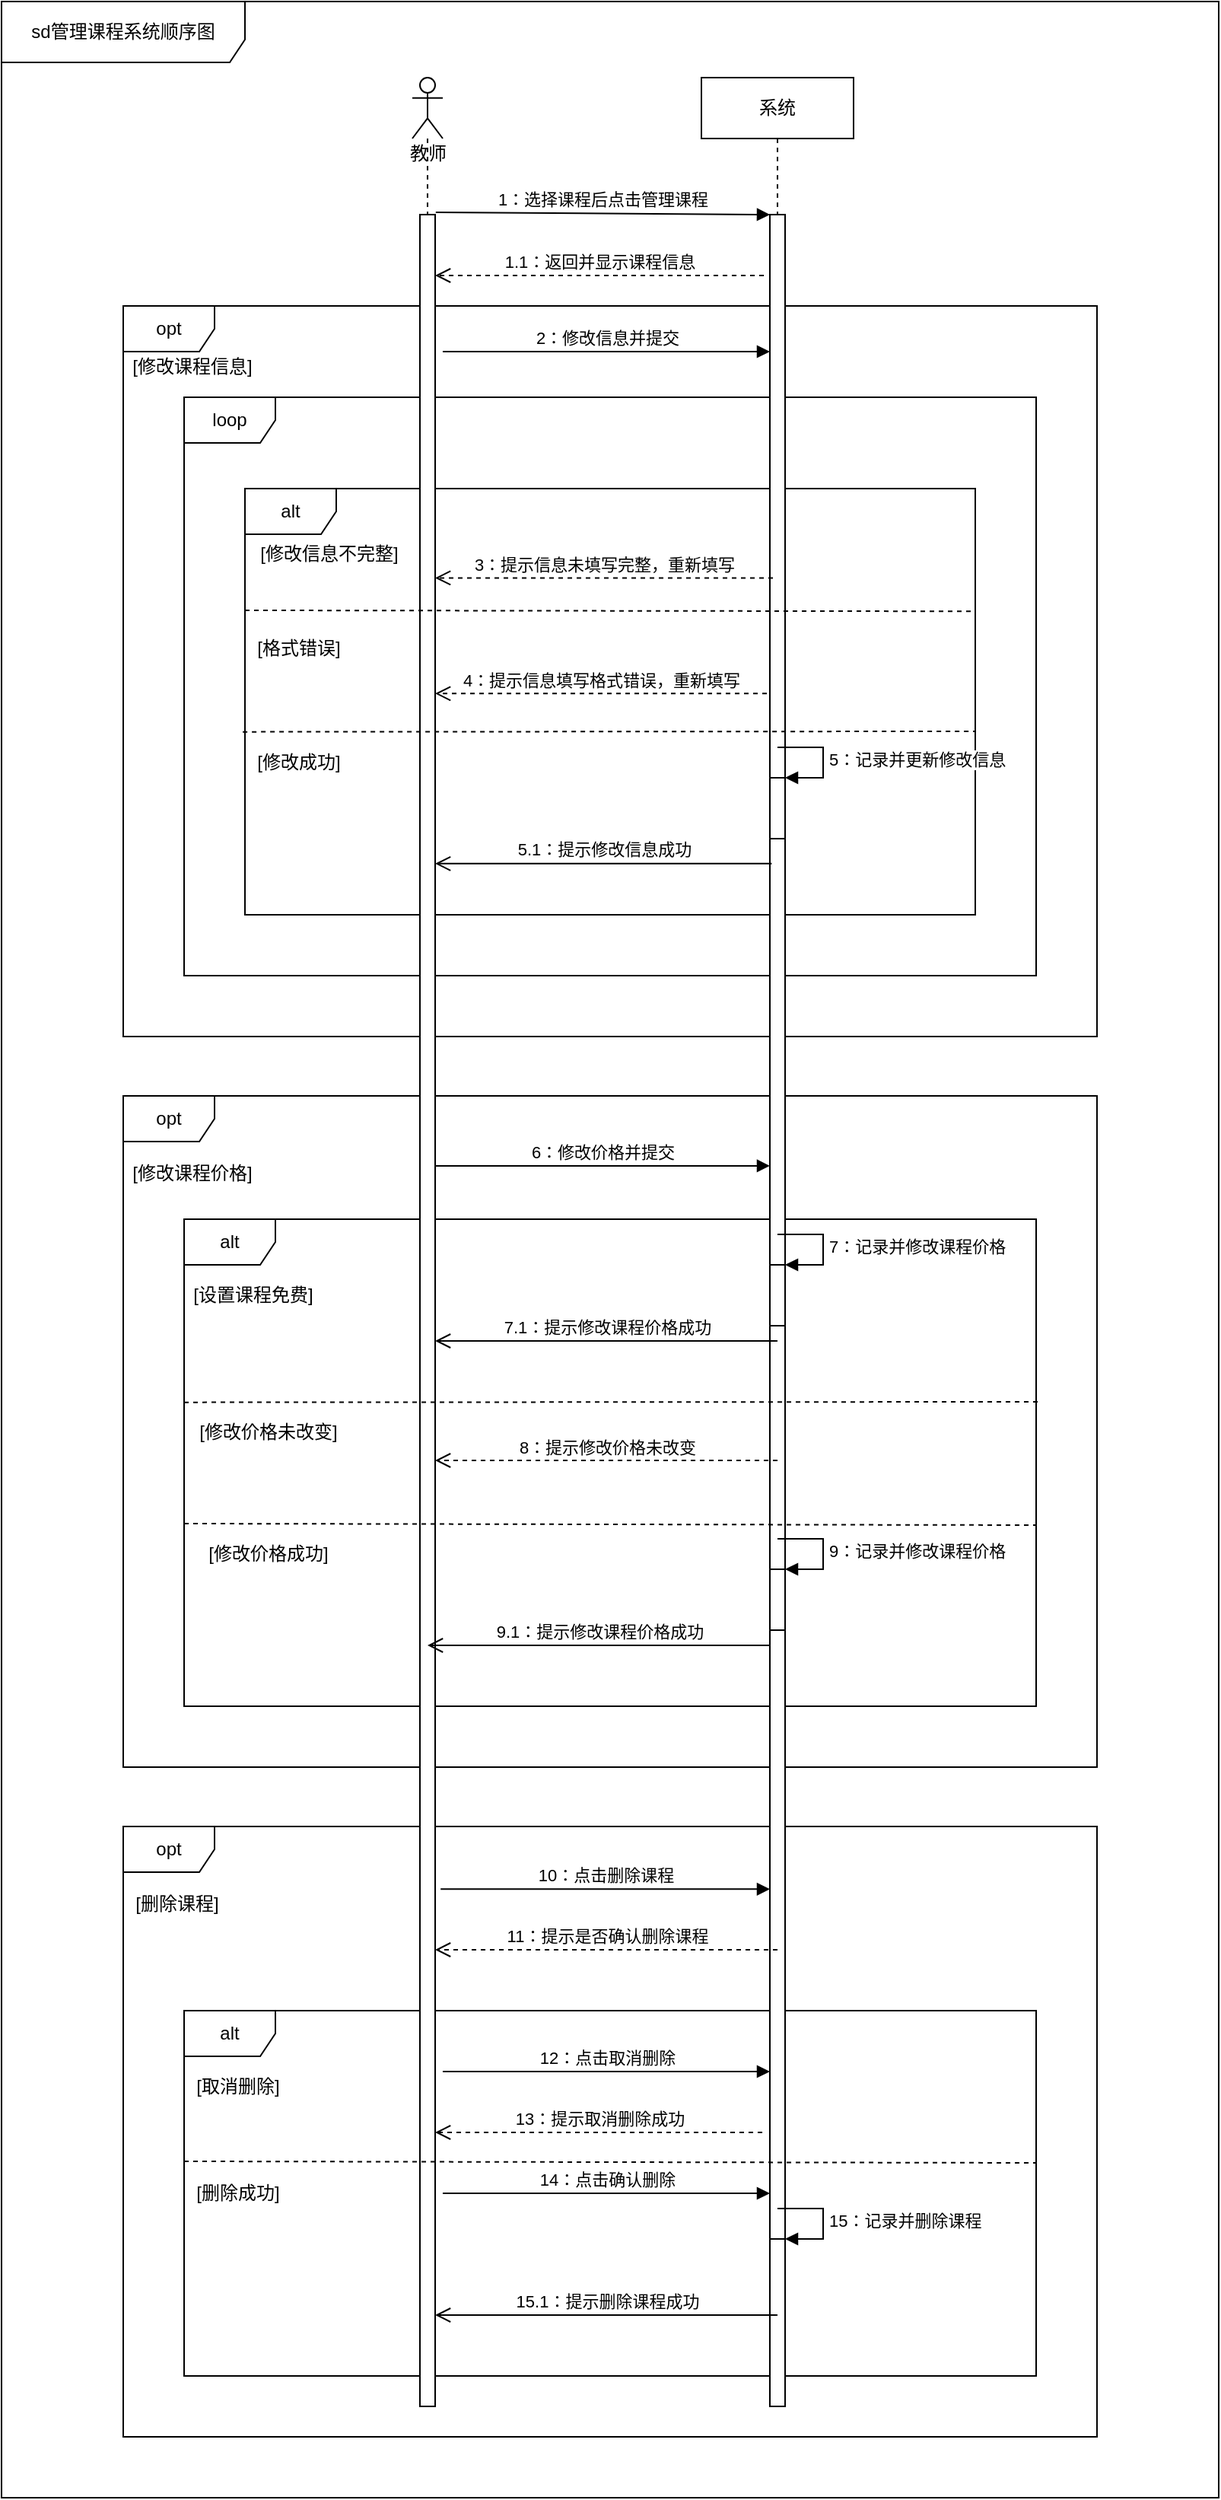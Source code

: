 <mxfile version="14.6.6" type="github" pages="2">
  <diagram name="7.6.1 管理课程系统顺序图" id="e7e014a7-5840-1c2e-5031-d8a46d1fe8dd">
    <mxGraphModel dx="1037" dy="588" grid="1" gridSize="10" guides="1" tooltips="1" connect="1" arrows="1" fold="1" page="1" pageScale="1" pageWidth="1169" pageHeight="826" background="#ffffff" math="0" shadow="0">
      <root>
        <mxCell id="0" />
        <mxCell id="1" parent="0" />
        <mxCell id="4sCztwYDgMuLWeKya2kD-41" value="sd管理课程系统顺序图" style="shape=umlFrame;whiteSpace=wrap;html=1;width=160;height=40;align=center;" vertex="1" parent="1">
          <mxGeometry x="80" y="40" width="800" height="1640" as="geometry" />
        </mxCell>
        <mxCell id="4sCztwYDgMuLWeKya2kD-99" value="opt" style="shape=umlFrame;whiteSpace=wrap;html=1;" vertex="1" parent="1">
          <mxGeometry x="160" y="1239" width="640" height="401" as="geometry" />
        </mxCell>
        <mxCell id="4sCztwYDgMuLWeKya2kD-106" value="alt" style="shape=umlFrame;whiteSpace=wrap;html=1;" vertex="1" parent="1">
          <mxGeometry x="200" y="1360" width="560" height="240" as="geometry" />
        </mxCell>
        <mxCell id="4sCztwYDgMuLWeKya2kD-78" value="opt" style="shape=umlFrame;whiteSpace=wrap;html=1;" vertex="1" parent="1">
          <mxGeometry x="160" y="759" width="640" height="441" as="geometry" />
        </mxCell>
        <mxCell id="4sCztwYDgMuLWeKya2kD-80" value="alt" style="shape=umlFrame;whiteSpace=wrap;html=1;" vertex="1" parent="1">
          <mxGeometry x="200" y="840" width="560" height="320" as="geometry" />
        </mxCell>
        <mxCell id="4sCztwYDgMuLWeKya2kD-53" value="opt" style="shape=umlFrame;whiteSpace=wrap;html=1;" vertex="1" parent="1">
          <mxGeometry x="160" y="240" width="640" height="480" as="geometry" />
        </mxCell>
        <mxCell id="4sCztwYDgMuLWeKya2kD-57" value="loop" style="shape=umlFrame;whiteSpace=wrap;html=1;" vertex="1" parent="1">
          <mxGeometry x="200" y="300" width="560" height="380" as="geometry" />
        </mxCell>
        <mxCell id="4sCztwYDgMuLWeKya2kD-62" value="alt" style="shape=umlFrame;whiteSpace=wrap;html=1;" vertex="1" parent="1">
          <mxGeometry x="240" y="360" width="480" height="280" as="geometry" />
        </mxCell>
        <mxCell id="4sCztwYDgMuLWeKya2kD-43" value="" style="shape=umlLifeline;participant=umlActor;perimeter=lifelinePerimeter;whiteSpace=wrap;html=1;container=1;collapsible=0;recursiveResize=0;verticalAlign=top;spacingTop=36;outlineConnect=0;align=center;" vertex="1" parent="1">
          <mxGeometry x="350" y="90" width="20" height="1530" as="geometry" />
        </mxCell>
        <mxCell id="4sCztwYDgMuLWeKya2kD-45" value="教师" style="text;html=1;resizable=0;autosize=1;align=center;verticalAlign=middle;points=[];fillColor=none;strokeColor=none;rounded=0;" vertex="1" parent="4sCztwYDgMuLWeKya2kD-43">
          <mxGeometry x="-10" y="40" width="40" height="20" as="geometry" />
        </mxCell>
        <mxCell id="4sCztwYDgMuLWeKya2kD-48" value="&lt;span style=&quot;color: rgba(0 , 0 , 0 , 0) ; font-family: monospace ; font-size: 0px&quot;&gt;%3CmxGraphModel%3E%3Croot%3E%3CmxCell%20id%3D%220%22%2F%3E%3CmxCell%20id%3D%221%22%20parent%3D%220%22%2F%3E%3CmxCell%20id%3D%222%22%20value%3D%22%22%20style%3D%22shape%3DumlLifeline%3Bparticipant%3DumlActor%3Bperimeter%3DlifelinePerimeter%3BwhiteSpace%3Dwrap%3Bhtml%3D1%3Bcontainer%3D1%3Bcollapsible%3D0%3BrecursiveResize%3D0%3BverticalAlign%3Dtop%3BspacingTop%3D36%3BoutlineConnect%3D0%3Balign%3Dcenter%3B%22%20vertex%3D%221%22%20parent%3D%221%22%3E%3CmxGeometry%20x%3D%22350%22%20y%3D%2290%22%20width%3D%2220%22%20height%3D%22750%22%20as%3D%22geometry%22%2F%3E%3C%2FmxCell%3E%3CmxCell%20id%3D%223%22%20value%3D%22%E6%95%99%E5%B8%88%22%20style%3D%22text%3Bhtml%3D1%3Bresizable%3D0%3Bautosize%3D1%3Balign%3Dcenter%3BverticalAlign%3Dmiddle%3Bpoints%3D%5B%5D%3BfillColor%3Dnone%3BstrokeColor%3Dnone%3Brounded%3D0%3B%22%20vertex%3D%221%22%20parent%3D%222%22%3E%3CmxGeometry%20x%3D%22-10%22%20y%3D%2240%22%20width%3D%2240%22%20height%3D%2220%22%20as%3D%22geometry%22%2F%3E%3C%2FmxCell%3E%3CmxCell%20id%3D%224%22%20value%3D%22%22%20style%3D%22html%3D1%3Bpoints%3D%5B%5D%3Bperimeter%3DorthogonalPerimeter%3B%22%20vertex%3D%221%22%20parent%3D%222%22%3E%3CmxGeometry%20x%3D%225%22%20y%3D%22110%22%20width%3D%2210%22%20height%3D%22240%22%20as%3D%22geometry%22%2F%3E%3C%2FmxCell%3E%3C%2Froot%3E%3C%2FmxGraphModel%3E&lt;/span&gt;" style="html=1;points=[];perimeter=orthogonalPerimeter;" vertex="1" parent="4sCztwYDgMuLWeKya2kD-43">
          <mxGeometry x="5" y="90" width="10" height="1440" as="geometry" />
        </mxCell>
        <mxCell id="4sCztwYDgMuLWeKya2kD-47" value="系统" style="shape=umlLifeline;perimeter=lifelinePerimeter;whiteSpace=wrap;html=1;container=1;collapsible=0;recursiveResize=0;outlineConnect=0;" vertex="1" parent="1">
          <mxGeometry x="540" y="90" width="100" height="1530" as="geometry" />
        </mxCell>
        <mxCell id="4sCztwYDgMuLWeKya2kD-52" value="&lt;span style=&quot;color: rgba(0 , 0 , 0 , 0) ; font-family: monospace ; font-size: 0px&quot;&gt;%3CmxGraphModel%3E%3Croot%3E%3CmxCell%20id%3D%220%22%2F%3E%3CmxCell%20id%3D%221%22%20parent%3D%220%22%2F%3E%3CmxCell%20id%3D%222%22%20value%3D%22%22%20style%3D%22shape%3DumlLifeline%3Bparticipant%3DumlActor%3Bperimeter%3DlifelinePerimeter%3BwhiteSpace%3Dwrap%3Bhtml%3D1%3Bcontainer%3D1%3Bcollapsible%3D0%3BrecursiveResize%3D0%3BverticalAlign%3Dtop%3BspacingTop%3D36%3BoutlineConnect%3D0%3Balign%3Dcenter%3B%22%20vertex%3D%221%22%20parent%3D%221%22%3E%3CmxGeometry%20x%3D%22350%22%20y%3D%2290%22%20width%3D%2220%22%20height%3D%22750%22%20as%3D%22geometry%22%2F%3E%3C%2FmxCell%3E%3CmxCell%20id%3D%223%22%20value%3D%22%E6%95%99%E5%B8%88%22%20style%3D%22text%3Bhtml%3D1%3Bresizable%3D0%3Bautosize%3D1%3Balign%3Dcenter%3BverticalAlign%3Dmiddle%3Bpoints%3D%5B%5D%3BfillColor%3Dnone%3BstrokeColor%3Dnone%3Brounded%3D0%3B%22%20vertex%3D%221%22%20parent%3D%222%22%3E%3CmxGeometry%20x%3D%22-10%22%20y%3D%2240%22%20width%3D%2240%22%20height%3D%2220%22%20as%3D%22geometry%22%2F%3E%3C%2FmxCell%3E%3CmxCell%20id%3D%224%22%20value%3D%22%22%20style%3D%22html%3D1%3Bpoints%3D%5B%5D%3Bperimeter%3DorthogonalPerimeter%3B%22%20vertex%3D%221%22%20parent%3D%222%22%3E%3CmxGeometry%20x%3D%225%22%20y%3D%22110%22%20width%3D%2210%22%20height%3D%22240%22%20as%3D%22geometry%22%2F%3E%3C%2FmxCell%3E%3C%2Froot%3E%3C%2FmxGraphModel%3E&lt;/span&gt;" style="html=1;points=[];perimeter=orthogonalPerimeter;" vertex="1" parent="4sCztwYDgMuLWeKya2kD-47">
          <mxGeometry x="45" y="90" width="10" height="1380" as="geometry" />
        </mxCell>
        <mxCell id="4sCztwYDgMuLWeKya2kD-75" value="" style="html=1;points=[];perimeter=orthogonalPerimeter;" vertex="1" parent="4sCztwYDgMuLWeKya2kD-47">
          <mxGeometry x="45" y="460" width="10" height="40" as="geometry" />
        </mxCell>
        <mxCell id="4sCztwYDgMuLWeKya2kD-76" value="5：记录并更新修改信息" style="edgeStyle=orthogonalEdgeStyle;html=1;align=left;spacingLeft=2;endArrow=block;rounded=0;entryX=1;entryY=0;" edge="1" target="4sCztwYDgMuLWeKya2kD-75" parent="4sCztwYDgMuLWeKya2kD-47">
          <mxGeometry relative="1" as="geometry">
            <mxPoint x="50" y="440" as="sourcePoint" />
            <Array as="points">
              <mxPoint x="80" y="440" />
            </Array>
          </mxGeometry>
        </mxCell>
        <mxCell id="4sCztwYDgMuLWeKya2kD-87" value="" style="html=1;points=[];perimeter=orthogonalPerimeter;" vertex="1" parent="4sCztwYDgMuLWeKya2kD-47">
          <mxGeometry x="45" y="780" width="10" height="40" as="geometry" />
        </mxCell>
        <mxCell id="4sCztwYDgMuLWeKya2kD-88" value="7：记录并修改课程价格" style="edgeStyle=orthogonalEdgeStyle;html=1;align=left;spacingLeft=2;endArrow=block;rounded=0;entryX=1;entryY=0;" edge="1" target="4sCztwYDgMuLWeKya2kD-87" parent="4sCztwYDgMuLWeKya2kD-47">
          <mxGeometry relative="1" as="geometry">
            <mxPoint x="50" y="760" as="sourcePoint" />
            <Array as="points">
              <mxPoint x="80" y="760" />
            </Array>
          </mxGeometry>
        </mxCell>
        <mxCell id="4sCztwYDgMuLWeKya2kD-95" value="" style="html=1;points=[];perimeter=orthogonalPerimeter;" vertex="1" parent="4sCztwYDgMuLWeKya2kD-47">
          <mxGeometry x="45" y="980" width="10" height="40" as="geometry" />
        </mxCell>
        <mxCell id="4sCztwYDgMuLWeKya2kD-96" value="9：记录并修改课程价格" style="edgeStyle=orthogonalEdgeStyle;html=1;align=left;spacingLeft=2;endArrow=block;rounded=0;entryX=1;entryY=0;" edge="1" target="4sCztwYDgMuLWeKya2kD-95" parent="4sCztwYDgMuLWeKya2kD-47">
          <mxGeometry relative="1" as="geometry">
            <mxPoint x="50" y="960" as="sourcePoint" />
            <Array as="points">
              <mxPoint x="80" y="960" />
            </Array>
          </mxGeometry>
        </mxCell>
        <mxCell id="4sCztwYDgMuLWeKya2kD-115" value="" style="html=1;points=[];perimeter=orthogonalPerimeter;" vertex="1" parent="4sCztwYDgMuLWeKya2kD-47">
          <mxGeometry x="45" y="1420" width="10" height="110" as="geometry" />
        </mxCell>
        <mxCell id="4sCztwYDgMuLWeKya2kD-116" value="15：记录并删除课程" style="edgeStyle=orthogonalEdgeStyle;html=1;align=left;spacingLeft=2;endArrow=block;rounded=0;entryX=1;entryY=0;" edge="1" target="4sCztwYDgMuLWeKya2kD-115" parent="4sCztwYDgMuLWeKya2kD-47">
          <mxGeometry relative="1" as="geometry">
            <mxPoint x="50" y="1400" as="sourcePoint" />
            <Array as="points">
              <mxPoint x="80" y="1400" />
            </Array>
          </mxGeometry>
        </mxCell>
        <mxCell id="4sCztwYDgMuLWeKya2kD-54" value="1：选择课程后点击管理课程" style="html=1;verticalAlign=bottom;endArrow=block;exitX=1.04;exitY=-0.001;exitDx=0;exitDy=0;exitPerimeter=0;" edge="1" parent="1" source="4sCztwYDgMuLWeKya2kD-48" target="4sCztwYDgMuLWeKya2kD-52">
          <mxGeometry width="80" relative="1" as="geometry">
            <mxPoint x="430" y="320" as="sourcePoint" />
            <mxPoint x="510" y="320" as="targetPoint" />
          </mxGeometry>
        </mxCell>
        <mxCell id="4sCztwYDgMuLWeKya2kD-56" value="1.1：返回并显示课程信息" style="html=1;verticalAlign=bottom;endArrow=open;dashed=1;endSize=8;" edge="1" parent="1" target="4sCztwYDgMuLWeKya2kD-48">
          <mxGeometry relative="1" as="geometry">
            <mxPoint x="581" y="220" as="sourcePoint" />
            <mxPoint x="430" y="320" as="targetPoint" />
          </mxGeometry>
        </mxCell>
        <mxCell id="4sCztwYDgMuLWeKya2kD-58" value="2：修改信息并提交" style="html=1;verticalAlign=bottom;endArrow=block;" edge="1" parent="1" target="4sCztwYDgMuLWeKya2kD-52">
          <mxGeometry width="80" relative="1" as="geometry">
            <mxPoint x="370" y="270" as="sourcePoint" />
            <mxPoint x="450" y="260" as="targetPoint" />
          </mxGeometry>
        </mxCell>
        <mxCell id="4sCztwYDgMuLWeKya2kD-61" value="[修改课程信息]" style="text;html=1;resizable=0;autosize=1;align=center;verticalAlign=middle;points=[];fillColor=none;strokeColor=none;rounded=0;" vertex="1" parent="1">
          <mxGeometry x="160" y="270" width="90" height="20" as="geometry" />
        </mxCell>
        <mxCell id="4sCztwYDgMuLWeKya2kD-63" value="[修改信息不完整]" style="text;html=1;resizable=0;autosize=1;align=center;verticalAlign=middle;points=[];fillColor=none;strokeColor=none;rounded=0;" vertex="1" parent="1">
          <mxGeometry x="240" y="393" width="110" height="20" as="geometry" />
        </mxCell>
        <mxCell id="4sCztwYDgMuLWeKya2kD-64" value="3：提示信息未填写完整，重新填写" style="html=1;verticalAlign=bottom;endArrow=open;dashed=1;endSize=8;exitX=0.2;exitY=0.173;exitDx=0;exitDy=0;exitPerimeter=0;" edge="1" parent="1" source="4sCztwYDgMuLWeKya2kD-52" target="4sCztwYDgMuLWeKya2kD-48">
          <mxGeometry relative="1" as="geometry">
            <mxPoint x="510" y="500" as="sourcePoint" />
            <mxPoint x="430" y="500" as="targetPoint" />
          </mxGeometry>
        </mxCell>
        <mxCell id="4sCztwYDgMuLWeKya2kD-66" value="" style="endArrow=none;dashed=1;endFill=0;endSize=12;html=1;entryX=1;entryY=0.288;entryDx=0;entryDy=0;entryPerimeter=0;" edge="1" parent="1" target="4sCztwYDgMuLWeKya2kD-62">
          <mxGeometry width="160" relative="1" as="geometry">
            <mxPoint x="240" y="440" as="sourcePoint" />
            <mxPoint x="550" y="500" as="targetPoint" />
          </mxGeometry>
        </mxCell>
        <mxCell id="4sCztwYDgMuLWeKya2kD-68" value="[格式错误]" style="text;html=1;resizable=0;autosize=1;align=center;verticalAlign=middle;points=[];fillColor=none;strokeColor=none;rounded=0;" vertex="1" parent="1">
          <mxGeometry x="240" y="455" width="70" height="20" as="geometry" />
        </mxCell>
        <mxCell id="4sCztwYDgMuLWeKya2kD-69" value="4：提示信息填写格式错误，重新填写" style="html=1;verticalAlign=bottom;endArrow=open;dashed=1;endSize=8;exitX=-0.2;exitY=0.228;exitDx=0;exitDy=0;exitPerimeter=0;" edge="1" parent="1" source="4sCztwYDgMuLWeKya2kD-52" target="4sCztwYDgMuLWeKya2kD-48">
          <mxGeometry relative="1" as="geometry">
            <mxPoint x="510" y="500" as="sourcePoint" />
            <mxPoint x="430" y="500" as="targetPoint" />
          </mxGeometry>
        </mxCell>
        <mxCell id="4sCztwYDgMuLWeKya2kD-70" value="" style="endArrow=none;dashed=1;endFill=0;endSize=12;html=1;entryX=1.003;entryY=0.249;entryDx=0;entryDy=0;entryPerimeter=0;" edge="1" parent="1">
          <mxGeometry width="160" relative="1" as="geometry">
            <mxPoint x="238.56" y="519.82" as="sourcePoint" />
            <mxPoint x="720" y="519.5" as="targetPoint" />
          </mxGeometry>
        </mxCell>
        <mxCell id="4sCztwYDgMuLWeKya2kD-71" value="[修改成功]" style="text;html=1;resizable=0;autosize=1;align=center;verticalAlign=middle;points=[];fillColor=none;strokeColor=none;rounded=0;" vertex="1" parent="1">
          <mxGeometry x="240" y="530" width="70" height="20" as="geometry" />
        </mxCell>
        <mxCell id="4sCztwYDgMuLWeKya2kD-72" value="5.1：提示修改信息成功" style="html=1;verticalAlign=bottom;endArrow=open;endSize=8;exitX=0.12;exitY=0.309;exitDx=0;exitDy=0;exitPerimeter=0;" edge="1" parent="1" source="4sCztwYDgMuLWeKya2kD-52" target="4sCztwYDgMuLWeKya2kD-48">
          <mxGeometry relative="1" as="geometry">
            <mxPoint x="510" y="500" as="sourcePoint" />
            <mxPoint x="430" y="500" as="targetPoint" />
          </mxGeometry>
        </mxCell>
        <mxCell id="4sCztwYDgMuLWeKya2kD-79" value="[修改课程价格]" style="text;html=1;resizable=0;autosize=1;align=center;verticalAlign=middle;points=[];fillColor=none;strokeColor=none;rounded=0;" vertex="1" parent="1">
          <mxGeometry x="160" y="800" width="90" height="20" as="geometry" />
        </mxCell>
        <mxCell id="4sCztwYDgMuLWeKya2kD-82" value="[设置课程免费]" style="text;html=1;resizable=0;autosize=1;align=center;verticalAlign=middle;points=[];fillColor=none;strokeColor=none;rounded=0;" vertex="1" parent="1">
          <mxGeometry x="200" y="880" width="90" height="20" as="geometry" />
        </mxCell>
        <mxCell id="4sCztwYDgMuLWeKya2kD-83" value="6：修改价格并提交" style="html=1;verticalAlign=bottom;endArrow=block;exitX=1.04;exitY=0.434;exitDx=0;exitDy=0;exitPerimeter=0;" edge="1" parent="1" source="4sCztwYDgMuLWeKya2kD-48" target="4sCztwYDgMuLWeKya2kD-52">
          <mxGeometry width="80" relative="1" as="geometry">
            <mxPoint x="430" y="1110" as="sourcePoint" />
            <mxPoint x="510" y="1110" as="targetPoint" />
          </mxGeometry>
        </mxCell>
        <mxCell id="4sCztwYDgMuLWeKya2kD-89" value="7.1：提示修改课程价格成功" style="html=1;verticalAlign=bottom;endArrow=open;endSize=8;" edge="1" parent="1" target="4sCztwYDgMuLWeKya2kD-48">
          <mxGeometry relative="1" as="geometry">
            <mxPoint x="590" y="920" as="sourcePoint" />
            <mxPoint x="510" y="920" as="targetPoint" />
          </mxGeometry>
        </mxCell>
        <mxCell id="4sCztwYDgMuLWeKya2kD-90" value="" style="endArrow=none;dashed=1;endFill=0;endSize=12;html=1;" edge="1" parent="1">
          <mxGeometry width="160" relative="1" as="geometry">
            <mxPoint x="200.0" y="960.32" as="sourcePoint" />
            <mxPoint x="761" y="960" as="targetPoint" />
          </mxGeometry>
        </mxCell>
        <mxCell id="4sCztwYDgMuLWeKya2kD-91" value="[修改价格未改变]" style="text;html=1;resizable=0;autosize=1;align=center;verticalAlign=middle;points=[];fillColor=none;strokeColor=none;rounded=0;" vertex="1" parent="1">
          <mxGeometry x="200" y="970" width="110" height="20" as="geometry" />
        </mxCell>
        <mxCell id="4sCztwYDgMuLWeKya2kD-92" value="8：提示修改价格未改变" style="html=1;verticalAlign=bottom;endArrow=open;dashed=1;endSize=8;" edge="1" parent="1" target="4sCztwYDgMuLWeKya2kD-48">
          <mxGeometry relative="1" as="geometry">
            <mxPoint x="590" y="998.5" as="sourcePoint" />
            <mxPoint x="510" y="998.5" as="targetPoint" />
          </mxGeometry>
        </mxCell>
        <mxCell id="4sCztwYDgMuLWeKya2kD-93" value="" style="endArrow=none;dashed=1;endFill=0;endSize=12;html=1;entryX=1;entryY=0.337;entryDx=0;entryDy=0;entryPerimeter=0;" edge="1" parent="1">
          <mxGeometry width="160" relative="1" as="geometry">
            <mxPoint x="200" y="1040" as="sourcePoint" />
            <mxPoint x="760" y="1041" as="targetPoint" />
          </mxGeometry>
        </mxCell>
        <mxCell id="4sCztwYDgMuLWeKya2kD-94" value="[修改价格成功]" style="text;html=1;resizable=0;autosize=1;align=center;verticalAlign=middle;points=[];fillColor=none;strokeColor=none;rounded=0;" vertex="1" parent="1">
          <mxGeometry x="210" y="1050" width="90" height="20" as="geometry" />
        </mxCell>
        <mxCell id="4sCztwYDgMuLWeKya2kD-98" value="9.1：提示修改课程价格成功" style="html=1;verticalAlign=bottom;endArrow=open;endSize=8;" edge="1" parent="1">
          <mxGeometry relative="1" as="geometry">
            <mxPoint x="585" y="1120" as="sourcePoint" />
            <mxPoint x="360" y="1120" as="targetPoint" />
          </mxGeometry>
        </mxCell>
        <mxCell id="4sCztwYDgMuLWeKya2kD-101" value="[删除课程]" style="text;html=1;resizable=0;autosize=1;align=center;verticalAlign=middle;points=[];fillColor=none;strokeColor=none;rounded=0;" vertex="1" parent="1">
          <mxGeometry x="160" y="1280" width="70" height="20" as="geometry" />
        </mxCell>
        <mxCell id="4sCztwYDgMuLWeKya2kD-104" value="10：点击删除课程" style="html=1;verticalAlign=bottom;endArrow=block;exitX=1.36;exitY=0.764;exitDx=0;exitDy=0;exitPerimeter=0;" edge="1" parent="1" source="4sCztwYDgMuLWeKya2kD-48" target="4sCztwYDgMuLWeKya2kD-52">
          <mxGeometry width="80" relative="1" as="geometry">
            <mxPoint x="430" y="1300" as="sourcePoint" />
            <mxPoint x="510" y="1300" as="targetPoint" />
          </mxGeometry>
        </mxCell>
        <mxCell id="4sCztwYDgMuLWeKya2kD-105" value="11：提示是否确认删除课程" style="html=1;verticalAlign=bottom;endArrow=open;dashed=1;endSize=8;" edge="1" parent="1" target="4sCztwYDgMuLWeKya2kD-48">
          <mxGeometry relative="1" as="geometry">
            <mxPoint x="590" y="1320" as="sourcePoint" />
            <mxPoint x="510" y="1320" as="targetPoint" />
          </mxGeometry>
        </mxCell>
        <mxCell id="4sCztwYDgMuLWeKya2kD-107" value="[取消删除]" style="text;html=1;resizable=0;autosize=1;align=center;verticalAlign=middle;points=[];fillColor=none;strokeColor=none;rounded=0;" vertex="1" parent="1">
          <mxGeometry x="200" y="1400" width="70" height="20" as="geometry" />
        </mxCell>
        <mxCell id="4sCztwYDgMuLWeKya2kD-109" value="12：点击取消删除" style="html=1;verticalAlign=bottom;endArrow=block;" edge="1" parent="1" target="4sCztwYDgMuLWeKya2kD-52">
          <mxGeometry width="80" relative="1" as="geometry">
            <mxPoint x="370" y="1400" as="sourcePoint" />
            <mxPoint x="450" y="1400" as="targetPoint" />
          </mxGeometry>
        </mxCell>
        <mxCell id="4sCztwYDgMuLWeKya2kD-111" value="13：提示取消删除成功" style="html=1;verticalAlign=bottom;endArrow=open;dashed=1;endSize=8;" edge="1" parent="1" target="4sCztwYDgMuLWeKya2kD-48">
          <mxGeometry relative="1" as="geometry">
            <mxPoint x="580" y="1440" as="sourcePoint" />
            <mxPoint x="500" y="1440" as="targetPoint" />
          </mxGeometry>
        </mxCell>
        <mxCell id="4sCztwYDgMuLWeKya2kD-112" value="" style="endArrow=none;dashed=1;endFill=0;endSize=12;html=1;entryX=1;entryY=0.337;entryDx=0;entryDy=0;entryPerimeter=0;" edge="1" parent="1">
          <mxGeometry width="160" relative="1" as="geometry">
            <mxPoint x="200" y="1459" as="sourcePoint" />
            <mxPoint x="760" y="1460" as="targetPoint" />
          </mxGeometry>
        </mxCell>
        <mxCell id="4sCztwYDgMuLWeKya2kD-114" value="14：点击确认删除" style="html=1;verticalAlign=bottom;endArrow=block;" edge="1" parent="1" target="4sCztwYDgMuLWeKya2kD-52">
          <mxGeometry width="80" relative="1" as="geometry">
            <mxPoint x="370" y="1480" as="sourcePoint" />
            <mxPoint x="450" y="1480" as="targetPoint" />
          </mxGeometry>
        </mxCell>
        <mxCell id="4sCztwYDgMuLWeKya2kD-118" value="15.1：提示删除课程成功" style="html=1;verticalAlign=bottom;endArrow=open;endSize=8;" edge="1" parent="1" target="4sCztwYDgMuLWeKya2kD-48">
          <mxGeometry relative="1" as="geometry">
            <mxPoint x="590" y="1560" as="sourcePoint" />
            <mxPoint x="510" y="1560" as="targetPoint" />
          </mxGeometry>
        </mxCell>
        <mxCell id="4sCztwYDgMuLWeKya2kD-119" value="[删除成功]" style="text;html=1;resizable=0;autosize=1;align=center;verticalAlign=middle;points=[];fillColor=none;strokeColor=none;rounded=0;" vertex="1" parent="1">
          <mxGeometry x="200" y="1470" width="70" height="20" as="geometry" />
        </mxCell>
      </root>
    </mxGraphModel>
  </diagram>
  <diagram id="AeTaEVn8hLgq93oTbUsJ" name="7.5.2 创建课程顺序图">
    <mxGraphModel dx="1037" dy="588" grid="1" gridSize="10" guides="1" tooltips="1" connect="1" arrows="1" fold="1" page="1" pageScale="1" pageWidth="850" pageHeight="1100" math="0" shadow="0">
      <root>
        <mxCell id="EA0ftvZLlFb6rYDX7UKK-0" />
        <mxCell id="EA0ftvZLlFb6rYDX7UKK-1" parent="EA0ftvZLlFb6rYDX7UKK-0" />
        <mxCell id="vJO4oYFE7CaZqxxiexL5-0" value="sd创建课程顺序图" style="shape=umlFrame;whiteSpace=wrap;html=1;width=160;height=40;" vertex="1" parent="EA0ftvZLlFb6rYDX7UKK-1">
          <mxGeometry x="40" y="40" width="720" height="600" as="geometry" />
        </mxCell>
        <mxCell id="vJO4oYFE7CaZqxxiexL5-12" value="loop" style="shape=umlFrame;whiteSpace=wrap;html=1;" vertex="1" parent="EA0ftvZLlFb6rYDX7UKK-1">
          <mxGeometry x="80" y="220" width="640" height="380" as="geometry" />
        </mxCell>
        <mxCell id="vJO4oYFE7CaZqxxiexL5-14" value="alt" style="shape=umlFrame;whiteSpace=wrap;html=1;width=50;height=30;" vertex="1" parent="EA0ftvZLlFb6rYDX7UKK-1">
          <mxGeometry x="120" y="280" width="560" height="280" as="geometry" />
        </mxCell>
        <mxCell id="vJO4oYFE7CaZqxxiexL5-1" value="" style="shape=umlLifeline;participant=umlActor;perimeter=lifelinePerimeter;whiteSpace=wrap;html=1;container=1;collapsible=0;recursiveResize=0;verticalAlign=top;spacingTop=36;outlineConnect=0;" vertex="1" parent="EA0ftvZLlFb6rYDX7UKK-1">
          <mxGeometry x="210" y="90" width="30" height="540" as="geometry" />
        </mxCell>
        <mxCell id="vJO4oYFE7CaZqxxiexL5-2" value="教师" style="text;html=1;resizable=0;autosize=1;align=center;verticalAlign=middle;points=[];fillColor=none;strokeColor=none;rounded=0;" vertex="1" parent="vJO4oYFE7CaZqxxiexL5-1">
          <mxGeometry x="-5" y="40" width="40" height="20" as="geometry" />
        </mxCell>
        <mxCell id="vJO4oYFE7CaZqxxiexL5-7" value="" style="html=1;points=[];perimeter=orthogonalPerimeter;" vertex="1" parent="vJO4oYFE7CaZqxxiexL5-1">
          <mxGeometry x="10" y="70" width="10" height="440" as="geometry" />
        </mxCell>
        <mxCell id="vJO4oYFE7CaZqxxiexL5-4" value="系统" style="shape=umlLifeline;perimeter=lifelinePerimeter;whiteSpace=wrap;html=1;container=1;collapsible=0;recursiveResize=0;outlineConnect=0;" vertex="1" parent="EA0ftvZLlFb6rYDX7UKK-1">
          <mxGeometry x="350" y="90" width="100" height="540" as="geometry" />
        </mxCell>
        <mxCell id="vJO4oYFE7CaZqxxiexL5-5" value="课程" style="shape=umlLifeline;perimeter=lifelinePerimeter;whiteSpace=wrap;html=1;container=1;collapsible=0;recursiveResize=0;outlineConnect=0;" vertex="1" parent="EA0ftvZLlFb6rYDX7UKK-1">
          <mxGeometry x="540" y="90" width="100" height="540" as="geometry" />
        </mxCell>
        <mxCell id="vJO4oYFE7CaZqxxiexL5-9" value="" style="html=1;points=[];perimeter=orthogonalPerimeter;" vertex="1" parent="vJO4oYFE7CaZqxxiexL5-5">
          <mxGeometry x="45" y="70" width="10" height="440" as="geometry" />
        </mxCell>
        <mxCell id="vJO4oYFE7CaZqxxiexL5-8" value="" style="html=1;points=[];perimeter=orthogonalPerimeter;" vertex="1" parent="EA0ftvZLlFb6rYDX7UKK-1">
          <mxGeometry x="395" y="160" width="10" height="440" as="geometry" />
        </mxCell>
        <mxCell id="vJO4oYFE7CaZqxxiexL5-10" value="1：点击创建课程" style="html=1;verticalAlign=bottom;endArrow=block;" edge="1" parent="EA0ftvZLlFb6rYDX7UKK-1" target="vJO4oYFE7CaZqxxiexL5-8">
          <mxGeometry width="80" relative="1" as="geometry">
            <mxPoint x="220" y="160" as="sourcePoint" />
            <mxPoint x="300" y="160" as="targetPoint" />
          </mxGeometry>
        </mxCell>
        <mxCell id="vJO4oYFE7CaZqxxiexL5-11" value="1.1：返回课程信息空白表单" style="html=1;verticalAlign=bottom;endArrow=open;dashed=1;endSize=8;" edge="1" parent="EA0ftvZLlFb6rYDX7UKK-1" target="vJO4oYFE7CaZqxxiexL5-7">
          <mxGeometry relative="1" as="geometry">
            <mxPoint x="395" y="200" as="sourcePoint" />
            <mxPoint x="315" y="200" as="targetPoint" />
          </mxGeometry>
        </mxCell>
        <mxCell id="vJO4oYFE7CaZqxxiexL5-13" value="2：填写表单并提交" style="html=1;verticalAlign=bottom;endArrow=block;exitX=1.02;exitY=0.177;exitDx=0;exitDy=0;exitPerimeter=0;" edge="1" parent="EA0ftvZLlFb6rYDX7UKK-1" source="vJO4oYFE7CaZqxxiexL5-7" target="vJO4oYFE7CaZqxxiexL5-8">
          <mxGeometry width="80" relative="1" as="geometry">
            <mxPoint x="380" y="290" as="sourcePoint" />
            <mxPoint x="460" y="290" as="targetPoint" />
          </mxGeometry>
        </mxCell>
        <mxCell id="vJO4oYFE7CaZqxxiexL5-15" value="[未填写完整]" style="text;html=1;resizable=0;autosize=1;align=center;verticalAlign=middle;points=[];fillColor=none;strokeColor=none;rounded=0;" vertex="1" parent="EA0ftvZLlFb6rYDX7UKK-1">
          <mxGeometry x="120" y="310" width="80" height="20" as="geometry" />
        </mxCell>
        <mxCell id="vJO4oYFE7CaZqxxiexL5-16" value="3：提示信息未填写完整" style="html=1;verticalAlign=bottom;endArrow=open;dashed=1;endSize=8;" edge="1" parent="EA0ftvZLlFb6rYDX7UKK-1" target="vJO4oYFE7CaZqxxiexL5-7">
          <mxGeometry relative="1" as="geometry">
            <mxPoint x="395" y="319.5" as="sourcePoint" />
            <mxPoint x="315" y="319.5" as="targetPoint" />
          </mxGeometry>
        </mxCell>
        <mxCell id="vJO4oYFE7CaZqxxiexL5-18" value="" style="endArrow=none;dashed=1;endFill=0;endSize=12;html=1;exitX=-0.005;exitY=0.237;exitDx=0;exitDy=0;exitPerimeter=0;entryX=0.998;entryY=0.239;entryDx=0;entryDy=0;entryPerimeter=0;" edge="1" parent="EA0ftvZLlFb6rYDX7UKK-1" source="vJO4oYFE7CaZqxxiexL5-14" target="vJO4oYFE7CaZqxxiexL5-14">
          <mxGeometry width="160" relative="1" as="geometry">
            <mxPoint x="340" y="360" as="sourcePoint" />
            <mxPoint x="500" y="360" as="targetPoint" />
          </mxGeometry>
        </mxCell>
        <mxCell id="vJO4oYFE7CaZqxxiexL5-19" value="[格式错误]" style="text;html=1;resizable=0;autosize=1;align=center;verticalAlign=middle;points=[];fillColor=none;strokeColor=none;rounded=0;" vertex="1" parent="EA0ftvZLlFb6rYDX7UKK-1">
          <mxGeometry x="120" y="370" width="70" height="20" as="geometry" />
        </mxCell>
        <mxCell id="vJO4oYFE7CaZqxxiexL5-20" value="4：提示填写信息格式错误" style="html=1;verticalAlign=bottom;endArrow=open;dashed=1;endSize=8;" edge="1" parent="EA0ftvZLlFb6rYDX7UKK-1" target="vJO4oYFE7CaZqxxiexL5-7">
          <mxGeometry relative="1" as="geometry">
            <mxPoint x="390" y="399.5" as="sourcePoint" />
            <mxPoint x="310" y="399.5" as="targetPoint" />
          </mxGeometry>
        </mxCell>
        <mxCell id="vJO4oYFE7CaZqxxiexL5-21" value="" style="endArrow=none;dashed=1;endFill=0;endSize=12;html=1;exitX=-0.005;exitY=0.237;exitDx=0;exitDy=0;exitPerimeter=0;entryX=0.998;entryY=0.239;entryDx=0;entryDy=0;entryPerimeter=0;" edge="1" parent="EA0ftvZLlFb6rYDX7UKK-1">
          <mxGeometry width="160" relative="1" as="geometry">
            <mxPoint x="118.32" y="440.0" as="sourcePoint" />
            <mxPoint x="680.0" y="440.68" as="targetPoint" />
          </mxGeometry>
        </mxCell>
        <mxCell id="vJO4oYFE7CaZqxxiexL5-22" value="[创建成功]" style="text;html=1;resizable=0;autosize=1;align=center;verticalAlign=middle;points=[];fillColor=none;strokeColor=none;rounded=0;" vertex="1" parent="EA0ftvZLlFb6rYDX7UKK-1">
          <mxGeometry x="120" y="450" width="70" height="20" as="geometry" />
        </mxCell>
        <mxCell id="vJO4oYFE7CaZqxxiexL5-23" value="5：创建课程并更新课程信息" style="html=1;verticalAlign=bottom;endArrow=block;" edge="1" parent="EA0ftvZLlFb6rYDX7UKK-1" target="vJO4oYFE7CaZqxxiexL5-9">
          <mxGeometry width="80" relative="1" as="geometry">
            <mxPoint x="405" y="480" as="sourcePoint" />
            <mxPoint x="485" y="480" as="targetPoint" />
          </mxGeometry>
        </mxCell>
        <mxCell id="vJO4oYFE7CaZqxxiexL5-24" value="6：提示创建成功" style="html=1;verticalAlign=bottom;endArrow=open;endSize=8;" edge="1" parent="EA0ftvZLlFb6rYDX7UKK-1" target="vJO4oYFE7CaZqxxiexL5-7">
          <mxGeometry relative="1" as="geometry">
            <mxPoint x="395" y="520" as="sourcePoint" />
            <mxPoint x="315" y="520" as="targetPoint" />
          </mxGeometry>
        </mxCell>
      </root>
    </mxGraphModel>
  </diagram>
</mxfile>
